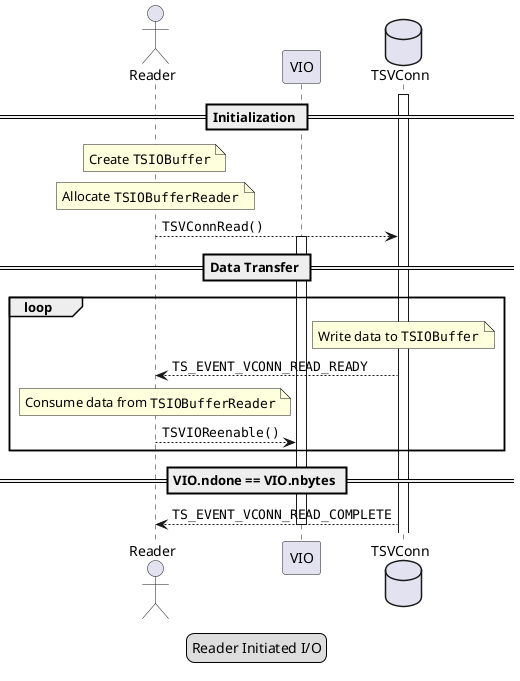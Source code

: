 @startuml

legend
Reader Initiated I/O
endlegend

actor Reader
participant VIO
database TSVConn

== Initialization ==
activate TSVConn
note over Reader: Create ""TSIOBuffer""
note over Reader : Allocate ""TSIOBufferReader""
Reader --> TSVConn : ""TSVConnRead()""
activate VIO

== Data Transfer ==
loop

note over TSVConn: Write data to ""TSIOBuffer""
TSVConn --> Reader : ""TS_EVENT_VCONN_READ_READY""

note over Reader : Consume data from ""TSIOBufferReader""
Reader --> VIO : ""TSVIOReenable()""

end

== VIO.ndone == VIO.nbytes ==

TSVConn --> Reader : ""TS_EVENT_VCONN_READ_COMPLETE""
deactivate VIO

@enduml

